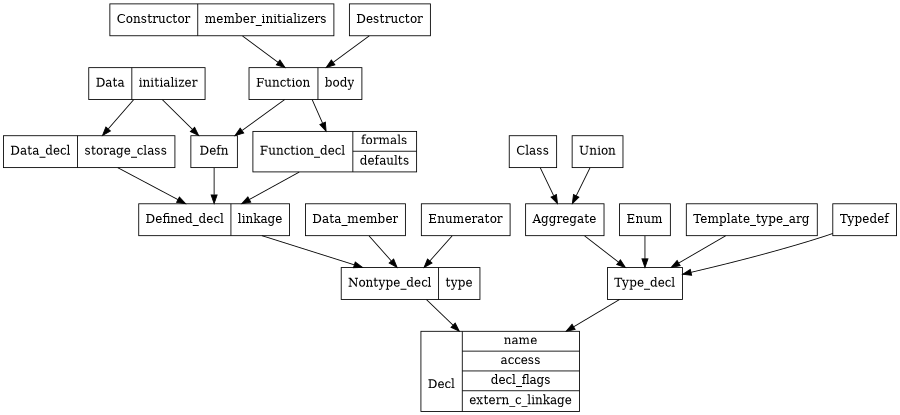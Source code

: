 digraph Alf {
	graph [bb="0,0,873,468",
		size="6,9"
	];
	node [label="\N",
		shape=record
	];
	Decl	[height=1.2917,
		label="\n\nDecl|{name|access|decl_flags|extern_c_linkage}",
		pos="484,46.5",
		rects="408,0.5,450,92.5 450,69.5,560,92.5 450,46.5,560,69.5 450,23.5,560,46.5 450,0.5,560,23.5",
		width=2.1111];
	Nontype_decl	[height=0.51389,
		label="Nontype_decl|{type}",
		pos="396,147.5",
		rects="330,129.5,422,165.5 422,129.5,462,165.5",
		width=1.8333];
	Nontype_decl -> Decl	[pos="e,443.85,92.583 411.73,129.44 418.97,121.13 427.98,110.79 437.16,100.26"];
	Defined_decl	[height=0.51389,
		label="Defined_decl|{linkage}",
		pos="205,220.5",
		rects="132.5,202.5,221.5,238.5 221.5,202.5,277.5,238.5",
		width=2.0139];
	Defined_decl -> Nontype_decl	[pos="e,348.67,165.59 252.21,202.46 278.5,192.41 311.41,179.83 339.11,169.24"];
	Data_decl	[height=0.51389,
		label="Data_decl|{storage_class}",
		pos="80,298.5",
		rects="0,280.5,71,316.5 71,280.5,160,316.5",
		width=2.2222];
	Data_decl -> Defined_decl	[pos="e,175.73,238.76 108.99,280.41 126.3,269.61 148.48,255.77 167.15,244.12"];
	Function_decl	[height=0.65278,
		label="Function_decl|{formals|defaults}",
		pos="327,298.5",
		rects="250.5,275.5,344.5,321.5 344.5,298.5,403.5,321.5 344.5,275.5,403.5,298.5",
		width=2.125];
	Function_decl -> Defined_decl	[pos="e,233.19,238.53 290.73,275.31 275.34,265.47 257.43,254.02 241.98,244.14"];
	Data	[height=0.51389,
		label="Data|{initializer}",
		pos="139,376.5",
		rects="84,358.5,126,394.5 126,358.5,194,394.5",
		width=1.5278];
	Data -> Data_decl	[pos="e,93.814,316.76 125.32,358.41 117.77,348.44 108.28,335.88 99.925,324.84"];
	Defn	[height=0.51389,
		pos="205,298.5",
		rects="178,280.5,232,316.5",
		width=0.75];
	Data -> Defn	[pos="e,189.55,316.76 154.31,358.41 162.83,348.34 173.58,335.63 182.99,324.52"];
	Function	[height=0.51389,
		label="Function|{body}",
		pos="297,376.5",
		rects="242.5,358.5,307.5,394.5 307.5,358.5,351.5,394.5",
		width=1.5139];
	Function -> Function_decl	[pos="e,318.14,321.53 303.96,358.41 307.09,350.26 310.89,340.38 314.49,331.01"];
	Function -> Defn	[pos="e,226.54,316.76 275.66,358.41 263.44,348.05 247.92,334.89 234.55,323.55"];
	Constructor	[height=0.51389,
		label="Constructor|{member_initializers}",
		pos="218,449.5",
		rects="115,431.5,195,467.5 195,431.5,321,467.5",
		width=2.8611];
	Constructor -> Function	[pos="e,277.42,394.59 237.53,431.46 247.31,422.42 259.31,411.33 269.96,401.49"];
	Aggregate	[height=0.51389,
		pos="544,220.5",
		rects="507.5,202.5,580.5,238.5",
		width=1.0139];
	Type_decl	[height=0.51389,
		pos="626,147.5",
		rects="589,129.5,663,165.5",
		width=1.0278];
	Aggregate -> Type_decl	[pos="e,605.68,165.59 564.27,202.46 574.42,193.42 586.87,182.33 597.93,172.49"];
	Type_decl -> Decl	[pos="e,548.79,92.583 600.61,129.44 588.25,120.65 572.69,109.58 556.99,98.417"];
	Class	[height=0.51389,
		pos="508,298.5",
		rects="481,280.5,535,316.5",
		width=0.75];
	Class -> Aggregate	[pos="e,535.57,238.76 516.35,280.41 520.77,270.83 526.29,258.86 531.24,248.15"];
	Union	[height=0.51389,
		pos="580,298.5",
		rects="553,280.5,607,316.5",
		width=0.75];
	Union -> Aggregate	[pos="e,552.43,238.76 571.65,280.41 567.23,270.83 561.71,258.86 556.76,248.15"];
	Defn -> Defined_decl	[pos="e,205,238.76 205,280.41 205,271.03 205,259.35 205,248.8"];
	Data_member	[height=0.51389,
		pos="343,220.5",
		rects="295.5,202.5,390.5,238.5",
		width=1.3194];
	Data_member -> Nontype_decl	[pos="e,382.87,165.59 356.1,202.46 362.34,193.86 369.93,183.4 376.81,173.93"];
	Enum	[height=0.51389,
		pos="626,220.5",
		rects="599,202.5,653,238.5",
		width=0.75];
	Enum -> Type_decl	[pos="e,626,165.59 626,202.46 626,194.38 626,184.68 626,175.68"];
	Enumerator	[height=0.51389,
		pos="449,220.5",
		rects="408.5,202.5,489.5,238.5",
		width=1.125];
	Enumerator -> Nontype_decl	[pos="e,409.13,165.59 435.9,202.46 429.66,193.86 422.07,183.4 415.19,173.93"];
	Destructor	[height=0.51389,
		pos="376,449.5",
		rects="339,431.5,413,467.5",
		width=1.0278];
	Destructor -> Function	[pos="e,316.58,394.59 356.47,431.46 346.69,422.42 334.69,411.33 324.04,401.49"];
	Template_type_arg	[height=0.51389,
		pos="732,220.5",
		rects="671,202.5,793,238.5",
		width=1.6944];
	Template_type_arg -> Type_decl	[pos="e,652.27,165.59 705.8,202.46 692.17,193.07 675.32,181.47 660.63,171.35"];
	Typedef	[height=0.51389,
		pos="842,220.5",
		rects="811,202.5,873,238.5",
		width=0.86111];
	Typedef -> Type_decl	[pos="e,663.23,157.47 810.73,205.56 807.8,204.3 804.86,203.1 802,202 759.01,185.49 708.71,170.31 672.92,160.19"];
}
